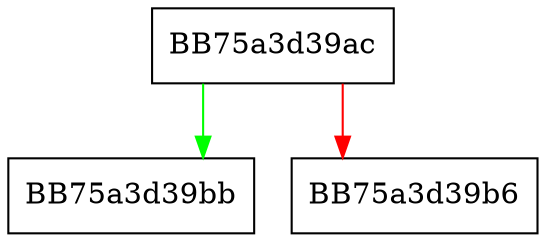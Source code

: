 digraph _Check_offset {
  node [shape="box"];
  graph [splines=ortho];
  BB75a3d39ac -> BB75a3d39bb [color="green"];
  BB75a3d39ac -> BB75a3d39b6 [color="red"];
}